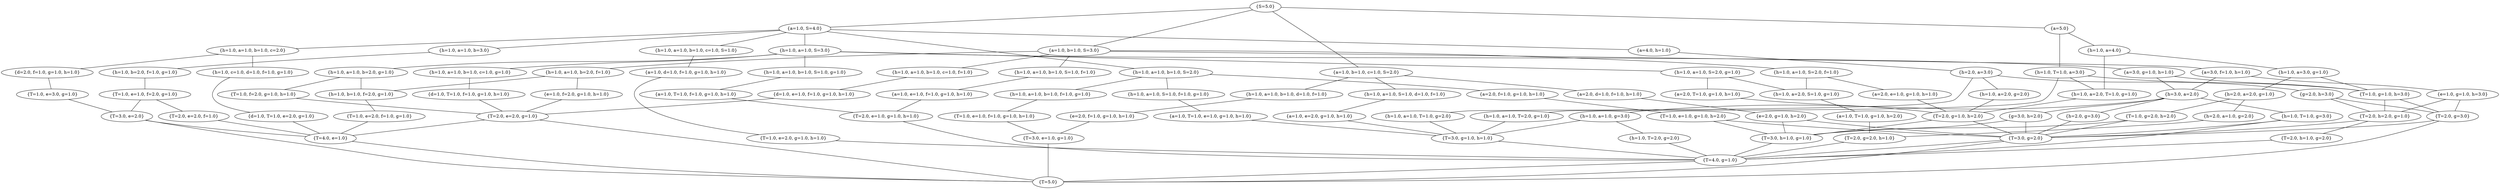 graph {
	"{S=5.0}" ["ui.label"="{S=5.0}","state"="{S=5.0}"];
	"{a=1.0, S=4.0}" ["ui.label"="{a=1.0, S=4.0}","state"="{a=1.0, S=4.0}"];
	"{a=1.0, b=1.0, S=3.0}" ["ui.label"="{a=1.0, b=1.0, S=3.0}","state"="{a=1.0, b=1.0, S=3.0}"];
	"{a=1.0, b=1.0, c=1.0, S=2.0}" ["ui.label"="{a=1.0, b=1.0, c=1.0, S=2.0}","state"="{a=1.0, b=1.0, c=1.0, S=2.0}"];
	"{a=5.0}" ["ui.label"="{a=5.0}","state"="{a=5.0}"];
	"{h=1.0, a=4.0}" ["ui.label"="{h=1.0, a=4.0}","state"="{h=1.0, a=4.0}"];
	"{h=1.0, T=1.0, a=3.0}" ["ui.label"="{h=1.0, T=1.0, a=3.0}","state"="{h=1.0, T=1.0, a=3.0}"];
	"{h=1.0, a=2.0, T=1.0, g=1.0}" ["ui.label"="{h=1.0, a=2.0, T=1.0, g=1.0}","state"="{h=1.0, a=2.0, T=1.0, g=1.0}"];
	"{h=1.0, a=1.0, T=2.0, g=1.0}" ["ui.label"="{h=1.0, a=1.0, T=2.0, g=1.0}","state"="{h=1.0, a=1.0, T=2.0, g=1.0}"];
	"{T=1.0, g=1.0, h=3.0}" ["ui.label"="{T=1.0, g=1.0, h=3.0}","state"="{T=1.0, g=1.0, h=3.0}"];
	"{T=2.0, h=2.0, g=1.0}" ["ui.label"="{T=2.0, h=2.0, g=1.0}","state"="{T=2.0, h=2.0, g=1.0}"];
	"{T=2.0, g=3.0}" ["ui.label"="{T=2.0, g=3.0}","state"="{T=2.0, g=3.0}"];
	"{T=3.0, g=2.0}" ["ui.label"="{T=3.0, g=2.0}","state"="{T=3.0, g=2.0}"];
	"{T=5.0}" ["ui.label"="{T=5.0}","state"="{T=5.0}"];
	"{T=4.0, g=1.0}" ["ui.label"="{T=4.0, g=1.0}","state"="{T=4.0, g=1.0}"];
	"{T=2.0, h=1.0, g=2.0}" ["ui.label"="{T=2.0, h=1.0, g=2.0}","state"="{T=2.0, h=1.0, g=2.0}"];
	"{T=3.0, g=1.0, h=1.0}" ["ui.label"="{T=3.0, g=1.0, h=1.0}","state"="{T=3.0, g=1.0, h=1.0}"];
	"{T=2.0, g=1.0, h=2.0}" ["ui.label"="{T=2.0, g=1.0, h=2.0}","state"="{T=2.0, g=1.0, h=2.0}"];
	"{T=3.0, h=1.0, g=1.0}" ["ui.label"="{T=3.0, h=1.0, g=1.0}","state"="{T=3.0, h=1.0, g=1.0}"];
	"{h=1.0, a=3.0, g=1.0}" ["ui.label"="{h=1.0, a=3.0, g=1.0}","state"="{h=1.0, a=3.0, g=1.0}"];
	"{h=2.0, a=2.0, g=1.0}" ["ui.label"="{h=2.0, a=2.0, g=1.0}","state"="{h=2.0, a=2.0, g=1.0}"];
	"{h=2.0, a=1.0, g=2.0}" ["ui.label"="{h=2.0, a=1.0, g=2.0}","state"="{h=2.0, a=1.0, g=2.0}"];
	"{T=1.0, g=2.0, h=2.0}" ["ui.label"="{T=1.0, g=2.0, h=2.0}","state"="{T=1.0, g=2.0, h=2.0}"];
	"{T=2.0, g=2.0, h=1.0}" ["ui.label"="{T=2.0, g=2.0, h=1.0}","state"="{T=2.0, g=2.0, h=1.0}"];
	"{h=1.0, a=1.0, S=1.0, d=1.0, f=1.0}" ["ui.label"="{h=1.0, a=1.0, S=1.0, d=1.0, f=1.0}","state"="{h=1.0, a=1.0, S=1.0, d=1.0, f=1.0}"];
	"{h=1.0, a=1.0, b=1.0, d=1.0, f=1.0}" ["ui.label"="{h=1.0, a=1.0, b=1.0, d=1.0, f=1.0}","state"="{h=1.0, a=1.0, b=1.0, d=1.0, f=1.0}"];
	"{a=2.0, d=1.0, f=1.0, h=1.0}" ["ui.label"="{a=2.0, d=1.0, f=1.0, h=1.0}","state"="{a=2.0, d=1.0, f=1.0, h=1.0}"];
	"{e=2.0, g=1.0, h=2.0}" ["ui.label"="{e=2.0, g=1.0, h=2.0}","state"="{e=2.0, g=1.0, h=2.0}"];
	"{e=2.0, f=1.0, g=1.0, h=1.0}" ["ui.label"="{e=2.0, f=1.0, g=1.0, h=1.0}","state"="{e=2.0, f=1.0, g=1.0, h=1.0}"];
	"{T=3.0, e=1.0, g=1.0}" ["ui.label"="{T=3.0, e=1.0, g=1.0}","state"="{T=3.0, e=1.0, g=1.0}"];
	"{a=1.0, e=2.0, g=1.0, h=1.0}" ["ui.label"="{a=1.0, e=2.0, g=1.0, h=1.0}","state"="{a=1.0, e=2.0, g=1.0, h=1.0}"];
	"{h=1.0, a=1.0, S=2.0, f=1.0}" ["ui.label"="{h=1.0, a=1.0, S=2.0, f=1.0}","state"="{h=1.0, a=1.0, S=2.0, f=1.0}"];
	"{h=1.0, a=1.0, b=1.0, S=1.0, f=1.0}" ["ui.label"="{h=1.0, a=1.0, b=1.0, S=1.0, f=1.0}","state"="{h=1.0, a=1.0, b=1.0, S=1.0, f=1.0}"];
	"{h=1.0, a=1.0, b=1.0, c=1.0, f=1.0}" ["ui.label"="{h=1.0, a=1.0, b=1.0, c=1.0, f=1.0}","state"="{h=1.0, a=1.0, b=1.0, c=1.0, f=1.0}"];
	"{h=1.0, a=1.0, b=2.0, f=1.0}" ["ui.label"="{h=1.0, a=1.0, b=2.0, f=1.0}","state"="{h=1.0, a=1.0, b=2.0, f=1.0}"];
	"{a=3.0, f=1.0, h=1.0}" ["ui.label"="{a=3.0, f=1.0, h=1.0}","state"="{a=3.0, f=1.0, h=1.0}"];
	"{h=3.0, a=2.0}" ["ui.label"="{h=3.0, a=2.0}","state"="{h=3.0, a=2.0}"];
	"{e=1.0, g=1.0, h=3.0}" ["ui.label"="{e=1.0, g=1.0, h=3.0}","state"="{e=1.0, g=1.0, h=3.0}"];
	"{h=2.0, g=3.0}" ["ui.label"="{h=2.0, g=3.0}","state"="{h=2.0, g=3.0}"];
	"{h=1.0, a=1.0, g=3.0}" ["ui.label"="{h=1.0, a=1.0, g=3.0}","state"="{h=1.0, a=1.0, g=3.0}"];
	"{h=1.0, T=1.0, g=3.0}" ["ui.label"="{h=1.0, T=1.0, g=3.0}","state"="{h=1.0, T=1.0, g=3.0}"];
	"{g=3.0, h=2.0}" ["ui.label"="{g=3.0, h=2.0}","state"="{g=3.0, h=2.0}"];
	"{h=1.0, T=2.0, g=2.0}" ["ui.label"="{h=1.0, T=2.0, g=2.0}","state"="{h=1.0, T=2.0, g=2.0}"];
	"{h=1.0, b=1.0, f=2.0, g=1.0}" ["ui.label"="{h=1.0, b=1.0, f=2.0, g=1.0}","state"="{h=1.0, b=1.0, f=2.0, g=1.0}"];
	"{e=1.0, f=2.0, g=1.0, h=1.0}" ["ui.label"="{e=1.0, f=2.0, g=1.0, h=1.0}","state"="{e=1.0, f=2.0, g=1.0, h=1.0}"];
	"{T=2.0, e=2.0, g=1.0}" ["ui.label"="{T=2.0, e=2.0, g=1.0}","state"="{T=2.0, e=2.0, g=1.0}"];
	"{T=4.0, e=1.0}" ["ui.label"="{T=4.0, e=1.0}","state"="{T=4.0, e=1.0}"];
	"{T=1.0, e=2.0, f=1.0, g=1.0}" ["ui.label"="{T=1.0, e=2.0, f=1.0, g=1.0}","state"="{T=1.0, e=2.0, f=1.0, g=1.0}"];
	"{d=1.0, e=1.0, f=1.0, g=1.0, h=1.0}" ["ui.label"="{d=1.0, e=1.0, f=1.0, g=1.0, h=1.0}","state"="{d=1.0, e=1.0, f=1.0, g=1.0, h=1.0}"];
	"{a=1.0, e=1.0, f=1.0, g=1.0, h=1.0}" ["ui.label"="{a=1.0, e=1.0, f=1.0, g=1.0, h=1.0}","state"="{a=1.0, e=1.0, f=1.0, g=1.0, h=1.0}"];
	"{T=2.0, e=1.0, g=1.0, h=1.0}" ["ui.label"="{T=2.0, e=1.0, g=1.0, h=1.0}","state"="{T=2.0, e=1.0, g=1.0, h=1.0}"];
	"{h=1.0, a=2.0, S=1.0, g=1.0}" ["ui.label"="{h=1.0, a=2.0, S=1.0, g=1.0}","state"="{h=1.0, a=2.0, S=1.0, g=1.0}"];
	"{a=2.0, e=1.0, g=1.0, h=1.0}" ["ui.label"="{a=2.0, e=1.0, g=1.0, h=1.0}","state"="{a=2.0, e=1.0, g=1.0, h=1.0}"];
	"{a=1.0, T=1.0, g=1.0, h=2.0}" ["ui.label"="{a=1.0, T=1.0, g=1.0, h=2.0}","state"="{a=1.0, T=1.0, g=1.0, h=2.0}"];
	"{h=1.0, a=1.0, S=3.0}" ["ui.label"="{h=1.0, a=1.0, S=3.0}","state"="{h=1.0, a=1.0, S=3.0}"];
	"{h=1.0, a=1.0, b=1.0, S=2.0}" ["ui.label"="{h=1.0, a=1.0, b=1.0, S=2.0}","state"="{h=1.0, a=1.0, b=1.0, S=2.0}"];
	"{h=1.0, a=1.0, b=1.0, c=1.0, S=1.0}" ["ui.label"="{h=1.0, a=1.0, b=1.0, c=1.0, S=1.0}","state"="{h=1.0, a=1.0, b=1.0, c=1.0, S=1.0}"];
	"{h=1.0, a=1.0, b=1.0, c=2.0}" ["ui.label"="{h=1.0, a=1.0, b=1.0, c=2.0}","state"="{h=1.0, a=1.0, b=1.0, c=2.0}"];
	"{h=1.0, a=1.0, b=3.0}" ["ui.label"="{h=1.0, a=1.0, b=3.0}","state"="{h=1.0, a=1.0, b=3.0}"];
	"{a=4.0, h=1.0}" ["ui.label"="{a=4.0, h=1.0}","state"="{a=4.0, h=1.0}"];
	"{h=2.0, a=3.0}" ["ui.label"="{h=2.0, a=3.0}","state"="{h=2.0, a=3.0}"];
	"{h=1.0, a=2.0, g=2.0}" ["ui.label"="{h=1.0, a=2.0, g=2.0}","state"="{h=1.0, a=2.0, g=2.0}"];
	"{h=1.0, a=1.0, T=1.0, g=2.0}" ["ui.label"="{h=1.0, a=1.0, T=1.0, g=2.0}","state"="{h=1.0, a=1.0, T=1.0, g=2.0}"];
	"{g=2.0, h=3.0}" ["ui.label"="{g=2.0, h=3.0}","state"="{g=2.0, h=3.0}"];
	"{h=1.0, b=2.0, f=1.0, g=1.0}" ["ui.label"="{h=1.0, b=2.0, f=1.0, g=1.0}","state"="{h=1.0, b=2.0, f=1.0, g=1.0}"];
	"{T=1.0, e=1.0, f=2.0, g=1.0}" ["ui.label"="{T=1.0, e=1.0, f=2.0, g=1.0}","state"="{T=1.0, e=1.0, f=2.0, g=1.0}"];
	"{T=2.0, e=2.0, f=1.0}" ["ui.label"="{T=2.0, e=2.0, f=1.0}","state"="{T=2.0, e=2.0, f=1.0}"];
	"{T=3.0, e=2.0}" ["ui.label"="{T=3.0, e=2.0}","state"="{T=3.0, e=2.0}"];
	"{h=1.0, c=1.0, d=1.0, f=1.0, g=1.0}" ["ui.label"="{h=1.0, c=1.0, d=1.0, f=1.0, g=1.0}","state"="{h=1.0, c=1.0, d=1.0, f=1.0, g=1.0}"];
	"{d=2.0, f=1.0, g=1.0, h=1.0}" ["ui.label"="{d=2.0, f=1.0, g=1.0, h=1.0}","state"="{d=2.0, f=1.0, g=1.0, h=1.0}"];
	"{T=1.0, e=3.0, g=1.0}" ["ui.label"="{T=1.0, e=3.0, g=1.0}","state"="{T=1.0, e=3.0, g=1.0}"];
	"{d=1.0, T=1.0, e=2.0, g=1.0}" ["ui.label"="{d=1.0, T=1.0, e=2.0, g=1.0}","state"="{d=1.0, T=1.0, e=2.0, g=1.0}"];
	"{a=1.0, d=1.0, f=1.0, g=1.0, h=1.0}" ["ui.label"="{a=1.0, d=1.0, f=1.0, g=1.0, h=1.0}","state"="{a=1.0, d=1.0, f=1.0, g=1.0, h=1.0}"];
	"{T=1.0, e=2.0, g=1.0, h=1.0}" ["ui.label"="{T=1.0, e=2.0, g=1.0, h=1.0}","state"="{T=1.0, e=2.0, g=1.0, h=1.0}"];
	"{h=1.0, a=1.0, S=1.0, f=1.0, g=1.0}" ["ui.label"="{h=1.0, a=1.0, S=1.0, f=1.0, g=1.0}","state"="{h=1.0, a=1.0, S=1.0, f=1.0, g=1.0}"];
	"{h=1.0, a=1.0, b=1.0, f=1.0, g=1.0}" ["ui.label"="{h=1.0, a=1.0, b=1.0, f=1.0, g=1.0}","state"="{h=1.0, a=1.0, b=1.0, f=1.0, g=1.0}"];
	"{a=2.0, f=1.0, g=1.0, h=1.0}" ["ui.label"="{a=2.0, f=1.0, g=1.0, h=1.0}","state"="{a=2.0, f=1.0, g=1.0, h=1.0}"];
	"{T=1.0, e=1.0, g=1.0, h=2.0}" ["ui.label"="{T=1.0, e=1.0, g=1.0, h=2.0}","state"="{T=1.0, e=1.0, g=1.0, h=2.0}"];
	"{T=1.0, e=1.0, f=1.0, g=1.0, h=1.0}" ["ui.label"="{T=1.0, e=1.0, f=1.0, g=1.0, h=1.0}","state"="{T=1.0, e=1.0, f=1.0, g=1.0, h=1.0}"];
	"{a=1.0, T=1.0, e=1.0, g=1.0, h=1.0}" ["ui.label"="{a=1.0, T=1.0, e=1.0, g=1.0, h=1.0}","state"="{a=1.0, T=1.0, e=1.0, g=1.0, h=1.0}"];
	"{h=1.0, a=1.0, S=2.0, g=1.0}" ["ui.label"="{h=1.0, a=1.0, S=2.0, g=1.0}","state"="{h=1.0, a=1.0, S=2.0, g=1.0}"];
	"{h=1.0, a=1.0, b=1.0, S=1.0, g=1.0}" ["ui.label"="{h=1.0, a=1.0, b=1.0, S=1.0, g=1.0}","state"="{h=1.0, a=1.0, b=1.0, S=1.0, g=1.0}"];
	"{h=1.0, a=1.0, b=1.0, c=1.0, g=1.0}" ["ui.label"="{h=1.0, a=1.0, b=1.0, c=1.0, g=1.0}","state"="{h=1.0, a=1.0, b=1.0, c=1.0, g=1.0}"];
	"{h=1.0, a=1.0, b=2.0, g=1.0}" ["ui.label"="{h=1.0, a=1.0, b=2.0, g=1.0}","state"="{h=1.0, a=1.0, b=2.0, g=1.0}"];
	"{a=3.0, g=1.0, h=1.0}" ["ui.label"="{a=3.0, g=1.0, h=1.0}","state"="{a=3.0, g=1.0, h=1.0}"];
	"{T=1.0, f=2.0, g=1.0, h=1.0}" ["ui.label"="{T=1.0, f=2.0, g=1.0, h=1.0}","state"="{T=1.0, f=2.0, g=1.0, h=1.0}"];
	"{d=1.0, T=1.0, f=1.0, g=1.0, h=1.0}" ["ui.label"="{d=1.0, T=1.0, f=1.0, g=1.0, h=1.0}","state"="{d=1.0, T=1.0, f=1.0, g=1.0, h=1.0}"];
	"{a=1.0, T=1.0, f=1.0, g=1.0, h=1.0}" ["ui.label"="{a=1.0, T=1.0, f=1.0, g=1.0, h=1.0}","state"="{a=1.0, T=1.0, f=1.0, g=1.0, h=1.0}"];
	"{a=2.0, T=1.0, g=1.0, h=1.0}" ["ui.label"="{a=2.0, T=1.0, g=1.0, h=1.0}","state"="{a=2.0, T=1.0, g=1.0, h=1.0}"];
	"{S=5.0}" -- "{a=1.0, S=4.0}" ;
	"{S=5.0}" -- "{a=1.0, b=1.0, S=3.0}" ;
	"{S=5.0}" -- "{a=1.0, b=1.0, c=1.0, S=2.0}" ;
	"{S=5.0}" -- "{a=5.0}" ;
	"{a=5.0}" -- "{h=1.0, a=4.0}" ;
	"{a=5.0}" -- "{h=1.0, T=1.0, a=3.0}" ;
	"{h=1.0, T=1.0, a=3.0}" -- "{h=1.0, a=2.0, T=1.0, g=1.0}" ;
	"{h=1.0, T=1.0, a=3.0}" -- "{h=1.0, a=1.0, T=2.0, g=1.0}" ;
	"{h=1.0, T=1.0, a=3.0}" -- "{T=1.0, g=1.0, h=3.0}" ;
	"{T=1.0, g=1.0, h=3.0}" -- "{T=2.0, h=2.0, g=1.0}" ;
	"{T=1.0, g=1.0, h=3.0}" -- "{T=2.0, g=3.0}" ;
	"{T=2.0, g=3.0}" -- "{T=3.0, g=2.0}" ;
	"{T=2.0, g=3.0}" -- "{T=5.0}" ;
	"{T=3.0, g=2.0}" -- "{T=4.0, g=1.0}" ;
	"{T=3.0, g=2.0}" -- "{T=5.0}" ;
	"{T=4.0, g=1.0}" -- "{T=5.0}" ;
	"{T=2.0, h=2.0, g=1.0}" -- "{T=2.0, h=1.0, g=2.0}" ;
	"{T=2.0, h=2.0, g=1.0}" -- "{T=3.0, g=2.0}" ;
	"{T=2.0, h=1.0, g=2.0}" -- "{T=4.0, g=1.0}" ;
	"{h=1.0, a=1.0, T=2.0, g=1.0}" -- "{T=3.0, g=1.0, h=1.0}" ;
	"{T=3.0, g=1.0, h=1.0}" -- "{T=4.0, g=1.0}" ;
	"{h=1.0, a=2.0, T=1.0, g=1.0}" -- "{T=2.0, g=1.0, h=2.0}" ;
	"{T=2.0, g=1.0, h=2.0}" -- "{T=3.0, h=1.0, g=1.0}" ;
	"{T=2.0, g=1.0, h=2.0}" -- "{T=3.0, g=2.0}" ;
	"{T=3.0, h=1.0, g=1.0}" -- "{T=4.0, g=1.0}" ;
	"{h=1.0, a=4.0}" -- "{h=1.0, a=3.0, g=1.0}" ;
	"{h=1.0, a=4.0}" -- "{h=1.0, a=2.0, T=1.0, g=1.0}" ;
	"{h=1.0, a=3.0, g=1.0}" -- "{h=2.0, a=2.0, g=1.0}" ;
	"{h=1.0, a=3.0, g=1.0}" -- "{T=1.0, g=1.0, h=3.0}" ;
	"{h=2.0, a=2.0, g=1.0}" -- "{h=2.0, a=1.0, g=2.0}" ;
	"{h=2.0, a=2.0, g=1.0}" -- "{T=1.0, g=2.0, h=2.0}" ;
	"{T=1.0, g=2.0, h=2.0}" -- "{T=3.0, h=1.0, g=1.0}" ;
	"{T=1.0, g=2.0, h=2.0}" -- "{T=3.0, g=2.0}" ;
	"{h=2.0, a=1.0, g=2.0}" -- "{T=2.0, g=2.0, h=1.0}" ;
	"{T=2.0, g=2.0, h=1.0}" -- "{T=4.0, g=1.0}" ;
	"{a=1.0, b=1.0, c=1.0, S=2.0}" -- "{h=1.0, a=1.0, S=1.0, d=1.0, f=1.0}" ;
	"{a=1.0, b=1.0, c=1.0, S=2.0}" -- "{h=1.0, a=1.0, b=1.0, d=1.0, f=1.0}" ;
	"{a=1.0, b=1.0, c=1.0, S=2.0}" -- "{a=2.0, d=1.0, f=1.0, h=1.0}" ;
	"{a=2.0, d=1.0, f=1.0, h=1.0}" -- "{e=2.0, g=1.0, h=2.0}" ;
	"{e=2.0, g=1.0, h=2.0}" -- "{T=3.0, h=1.0, g=1.0}" ;
	"{e=2.0, g=1.0, h=2.0}" -- "{T=3.0, g=2.0}" ;
	"{h=1.0, a=1.0, b=1.0, d=1.0, f=1.0}" -- "{e=2.0, f=1.0, g=1.0, h=1.0}" ;
	"{e=2.0, f=1.0, g=1.0, h=1.0}" -- "{T=3.0, e=1.0, g=1.0}" ;
	"{T=3.0, e=1.0, g=1.0}" -- "{T=5.0}" ;
	"{h=1.0, a=1.0, S=1.0, d=1.0, f=1.0}" -- "{a=1.0, e=2.0, g=1.0, h=1.0}" ;
	"{a=1.0, e=2.0, g=1.0, h=1.0}" -- "{T=3.0, g=1.0, h=1.0}" ;
	"{a=1.0, b=1.0, S=3.0}" -- "{h=1.0, a=1.0, S=2.0, f=1.0}" ;
	"{a=1.0, b=1.0, S=3.0}" -- "{h=1.0, a=1.0, b=1.0, S=1.0, f=1.0}" ;
	"{a=1.0, b=1.0, S=3.0}" -- "{h=1.0, a=1.0, b=1.0, c=1.0, f=1.0}" ;
	"{a=1.0, b=1.0, S=3.0}" -- "{h=1.0, a=1.0, b=2.0, f=1.0}" ;
	"{a=1.0, b=1.0, S=3.0}" -- "{a=3.0, f=1.0, h=1.0}" ;
	"{a=3.0, f=1.0, h=1.0}" -- "{h=3.0, a=2.0}" ;
	"{a=3.0, f=1.0, h=1.0}" -- "{e=1.0, g=1.0, h=3.0}" ;
	"{e=1.0, g=1.0, h=3.0}" -- "{T=2.0, h=2.0, g=1.0}" ;
	"{e=1.0, g=1.0, h=3.0}" -- "{T=2.0, g=3.0}" ;
	"{h=3.0, a=2.0}" -- "{h=2.0, g=3.0}" ;
	"{h=3.0, a=2.0}" -- "{h=1.0, a=1.0, g=3.0}" ;
	"{h=3.0, a=2.0}" -- "{h=1.0, T=1.0, g=3.0}" ;
	"{h=3.0, a=2.0}" -- "{g=3.0, h=2.0}" ;
	"{g=3.0, h=2.0}" -- "{T=3.0, g=2.0}" ;
	"{g=3.0, h=2.0}" -- "{T=3.0, h=1.0, g=1.0}" ;
	"{h=1.0, T=1.0, g=3.0}" -- "{T=3.0, g=2.0}" ;
	"{h=1.0, T=1.0, g=3.0}" -- "{T=4.0, g=1.0}" ;
	"{h=1.0, a=1.0, g=3.0}" -- "{h=1.0, T=2.0, g=2.0}" ;
	"{h=1.0, a=1.0, g=3.0}" -- "{T=3.0, g=1.0, h=1.0}" ;
	"{h=1.0, T=2.0, g=2.0}" -- "{T=4.0, g=1.0}" ;
	"{h=2.0, g=3.0}" -- "{T=3.0, g=2.0}" ;
	"{h=1.0, a=1.0, b=2.0, f=1.0}" -- "{h=1.0, b=1.0, f=2.0, g=1.0}" ;
	"{h=1.0, a=1.0, b=2.0, f=1.0}" -- "{e=1.0, f=2.0, g=1.0, h=1.0}" ;
	"{e=1.0, f=2.0, g=1.0, h=1.0}" -- "{T=2.0, e=2.0, g=1.0}" ;
	"{T=2.0, e=2.0, g=1.0}" -- "{T=4.0, e=1.0}" ;
	"{T=2.0, e=2.0, g=1.0}" -- "{T=5.0}" ;
	"{T=4.0, e=1.0}" -- "{T=5.0}" ;
	"{h=1.0, b=1.0, f=2.0, g=1.0}" -- "{T=1.0, e=2.0, f=1.0, g=1.0}" ;
	"{T=1.0, e=2.0, f=1.0, g=1.0}" -- "{T=4.0, e=1.0}" ;
	"{h=1.0, a=1.0, b=1.0, c=1.0, f=1.0}" -- "{d=1.0, e=1.0, f=1.0, g=1.0, h=1.0}" ;
	"{d=1.0, e=1.0, f=1.0, g=1.0, h=1.0}" -- "{T=2.0, e=2.0, g=1.0}" ;
	"{h=1.0, a=1.0, b=1.0, S=1.0, f=1.0}" -- "{a=1.0, e=1.0, f=1.0, g=1.0, h=1.0}" ;
	"{a=1.0, e=1.0, f=1.0, g=1.0, h=1.0}" -- "{T=2.0, e=1.0, g=1.0, h=1.0}" ;
	"{T=2.0, e=1.0, g=1.0, h=1.0}" -- "{T=4.0, g=1.0}" ;
	"{h=1.0, a=1.0, S=2.0, f=1.0}" -- "{h=1.0, a=2.0, S=1.0, g=1.0}" ;
	"{h=1.0, a=1.0, S=2.0, f=1.0}" -- "{a=2.0, e=1.0, g=1.0, h=1.0}" ;
	"{a=2.0, e=1.0, g=1.0, h=1.0}" -- "{T=2.0, g=1.0, h=2.0}" ;
	"{h=1.0, a=2.0, S=1.0, g=1.0}" -- "{a=1.0, T=1.0, g=1.0, h=2.0}" ;
	"{a=1.0, T=1.0, g=1.0, h=2.0}" -- "{T=2.0, g=2.0, h=1.0}" ;
	"{a=1.0, S=4.0}" -- "{h=1.0, a=1.0, S=3.0}" ;
	"{a=1.0, S=4.0}" -- "{h=1.0, a=1.0, b=1.0, S=2.0}" ;
	"{a=1.0, S=4.0}" -- "{h=1.0, a=1.0, b=1.0, c=1.0, S=1.0}" ;
	"{a=1.0, S=4.0}" -- "{h=1.0, a=1.0, b=1.0, c=2.0}" ;
	"{a=1.0, S=4.0}" -- "{h=1.0, a=1.0, b=3.0}" ;
	"{a=1.0, S=4.0}" -- "{a=4.0, h=1.0}" ;
	"{a=4.0, h=1.0}" -- "{h=2.0, a=3.0}" ;
	"{h=2.0, a=3.0}" -- "{h=1.0, a=2.0, g=2.0}" ;
	"{h=2.0, a=3.0}" -- "{h=1.0, a=1.0, T=1.0, g=2.0}" ;
	"{h=2.0, a=3.0}" -- "{g=2.0, h=3.0}" ;
	"{g=2.0, h=3.0}" -- "{T=2.0, h=2.0, g=1.0}" ;
	"{g=2.0, h=3.0}" -- "{T=2.0, g=3.0}" ;
	"{h=1.0, a=1.0, T=1.0, g=2.0}" -- "{T=3.0, g=1.0, h=1.0}" ;
	"{h=1.0, a=2.0, g=2.0}" -- "{T=2.0, g=1.0, h=2.0}" ;
	"{h=1.0, a=1.0, b=3.0}" -- "{h=1.0, b=2.0, f=1.0, g=1.0}" ;
	"{h=1.0, b=2.0, f=1.0, g=1.0}" -- "{T=1.0, e=1.0, f=2.0, g=1.0}" ;
	"{T=1.0, e=1.0, f=2.0, g=1.0}" -- "{T=2.0, e=2.0, f=1.0}" ;
	"{T=1.0, e=1.0, f=2.0, g=1.0}" -- "{T=3.0, e=2.0}" ;
	"{T=3.0, e=2.0}" -- "{T=4.0, e=1.0}" ;
	"{T=3.0, e=2.0}" -- "{T=5.0}" ;
	"{T=2.0, e=2.0, f=1.0}" -- "{T=4.0, e=1.0}" ;
	"{h=1.0, a=1.0, b=1.0, c=2.0}" -- "{h=1.0, c=1.0, d=1.0, f=1.0, g=1.0}" ;
	"{h=1.0, a=1.0, b=1.0, c=2.0}" -- "{d=2.0, f=1.0, g=1.0, h=1.0}" ;
	"{d=2.0, f=1.0, g=1.0, h=1.0}" -- "{T=1.0, e=3.0, g=1.0}" ;
	"{T=1.0, e=3.0, g=1.0}" -- "{T=3.0, e=2.0}" ;
	"{h=1.0, c=1.0, d=1.0, f=1.0, g=1.0}" -- "{d=1.0, T=1.0, e=2.0, g=1.0}" ;
	"{d=1.0, T=1.0, e=2.0, g=1.0}" -- "{T=4.0, e=1.0}" ;
	"{h=1.0, a=1.0, b=1.0, c=1.0, S=1.0}" -- "{a=1.0, d=1.0, f=1.0, g=1.0, h=1.0}" ;
	"{a=1.0, d=1.0, f=1.0, g=1.0, h=1.0}" -- "{T=1.0, e=2.0, g=1.0, h=1.0}" ;
	"{T=1.0, e=2.0, g=1.0, h=1.0}" -- "{T=4.0, g=1.0}" ;
	"{h=1.0, a=1.0, b=1.0, S=2.0}" -- "{h=1.0, a=1.0, S=1.0, f=1.0, g=1.0}" ;
	"{h=1.0, a=1.0, b=1.0, S=2.0}" -- "{h=1.0, a=1.0, b=1.0, f=1.0, g=1.0}" ;
	"{h=1.0, a=1.0, b=1.0, S=2.0}" -- "{a=2.0, f=1.0, g=1.0, h=1.0}" ;
	"{a=2.0, f=1.0, g=1.0, h=1.0}" -- "{T=1.0, e=1.0, g=1.0, h=2.0}" ;
	"{T=1.0, e=1.0, g=1.0, h=2.0}" -- "{T=3.0, h=1.0, g=1.0}" ;
	"{T=1.0, e=1.0, g=1.0, h=2.0}" -- "{T=3.0, g=2.0}" ;
	"{h=1.0, a=1.0, b=1.0, f=1.0, g=1.0}" -- "{T=1.0, e=1.0, f=1.0, g=1.0, h=1.0}" ;
	"{T=1.0, e=1.0, f=1.0, g=1.0, h=1.0}" -- "{T=3.0, e=1.0, g=1.0}" ;
	"{h=1.0, a=1.0, S=1.0, f=1.0, g=1.0}" -- "{a=1.0, T=1.0, e=1.0, g=1.0, h=1.0}" ;
	"{a=1.0, T=1.0, e=1.0, g=1.0, h=1.0}" -- "{T=3.0, g=1.0, h=1.0}" ;
	"{h=1.0, a=1.0, S=3.0}" -- "{h=1.0, a=1.0, S=2.0, g=1.0}" ;
	"{h=1.0, a=1.0, S=3.0}" -- "{h=1.0, a=1.0, b=1.0, S=1.0, g=1.0}" ;
	"{h=1.0, a=1.0, S=3.0}" -- "{h=1.0, a=1.0, b=1.0, c=1.0, g=1.0}" ;
	"{h=1.0, a=1.0, S=3.0}" -- "{h=1.0, a=1.0, b=2.0, g=1.0}" ;
	"{h=1.0, a=1.0, S=3.0}" -- "{a=3.0, g=1.0, h=1.0}" ;
	"{a=3.0, g=1.0, h=1.0}" -- "{h=3.0, a=2.0}" ;
	"{a=3.0, g=1.0, h=1.0}" -- "{T=1.0, g=1.0, h=3.0}" ;
	"{h=1.0, a=1.0, b=2.0, g=1.0}" -- "{h=1.0, b=1.0, f=2.0, g=1.0}" ;
	"{h=1.0, a=1.0, b=2.0, g=1.0}" -- "{T=1.0, f=2.0, g=1.0, h=1.0}" ;
	"{T=1.0, f=2.0, g=1.0, h=1.0}" -- "{T=2.0, e=2.0, g=1.0}" ;
	"{h=1.0, a=1.0, b=1.0, c=1.0, g=1.0}" -- "{d=1.0, T=1.0, f=1.0, g=1.0, h=1.0}" ;
	"{d=1.0, T=1.0, f=1.0, g=1.0, h=1.0}" -- "{T=2.0, e=2.0, g=1.0}" ;
	"{h=1.0, a=1.0, b=1.0, S=1.0, g=1.0}" -- "{a=1.0, T=1.0, f=1.0, g=1.0, h=1.0}" ;
	"{a=1.0, T=1.0, f=1.0, g=1.0, h=1.0}" -- "{T=2.0, e=1.0, g=1.0, h=1.0}" ;
	"{h=1.0, a=1.0, S=2.0, g=1.0}" -- "{h=1.0, a=2.0, S=1.0, g=1.0}" ;
	"{h=1.0, a=1.0, S=2.0, g=1.0}" -- "{a=2.0, T=1.0, g=1.0, h=1.0}" ;
	"{a=2.0, T=1.0, g=1.0, h=1.0}" -- "{T=2.0, g=1.0, h=2.0}" ;
}
